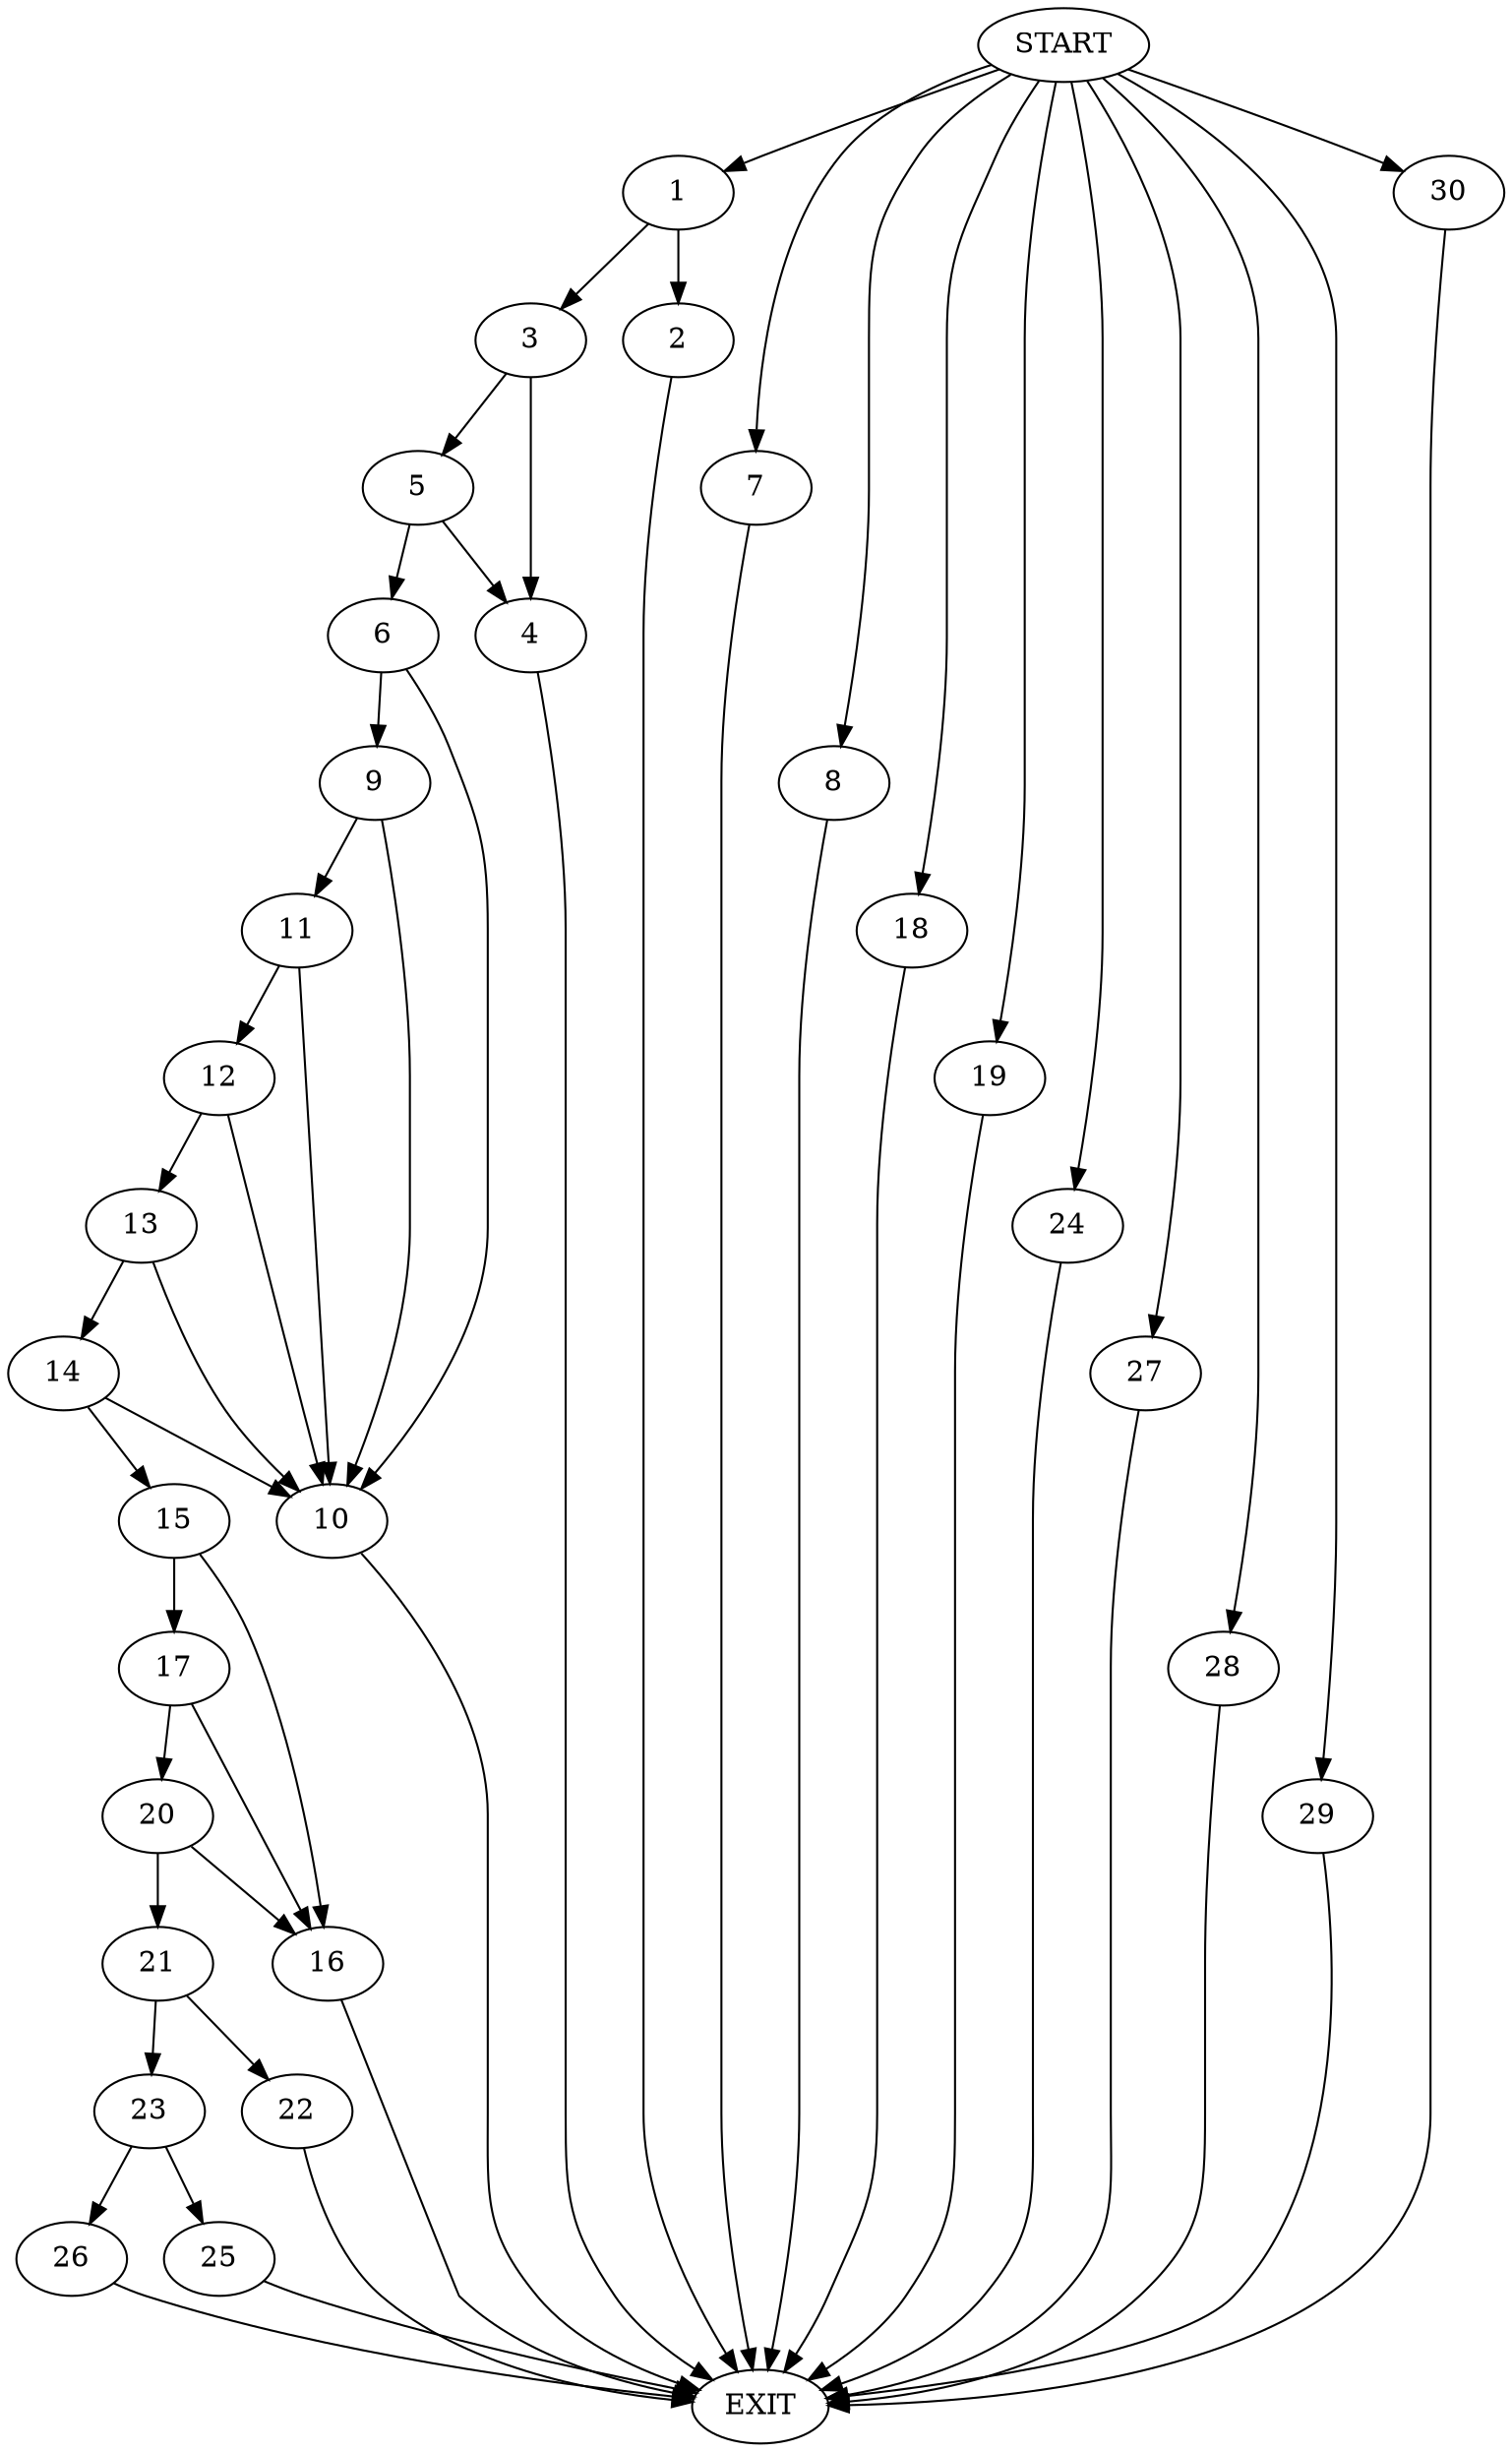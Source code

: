 digraph {
0 [label="START"]
31 [label="EXIT"]
0 -> 1
1 -> 2
1 -> 3
3 -> 4
3 -> 5
2 -> 31
4 -> 31
5 -> 4
5 -> 6
0 -> 7
7 -> 31
0 -> 8
8 -> 31
6 -> 9
6 -> 10
10 -> 31
9 -> 11
9 -> 10
11 -> 12
11 -> 10
12 -> 13
12 -> 10
13 -> 14
13 -> 10
14 -> 15
14 -> 10
15 -> 16
15 -> 17
0 -> 18
18 -> 31
0 -> 19
19 -> 31
17 -> 16
17 -> 20
16 -> 31
20 -> 21
20 -> 16
21 -> 22
21 -> 23
0 -> 24
24 -> 31
23 -> 25
23 -> 26
22 -> 31
0 -> 27
27 -> 31
0 -> 28
28 -> 31
25 -> 31
26 -> 31
0 -> 29
29 -> 31
0 -> 30
30 -> 31
}

